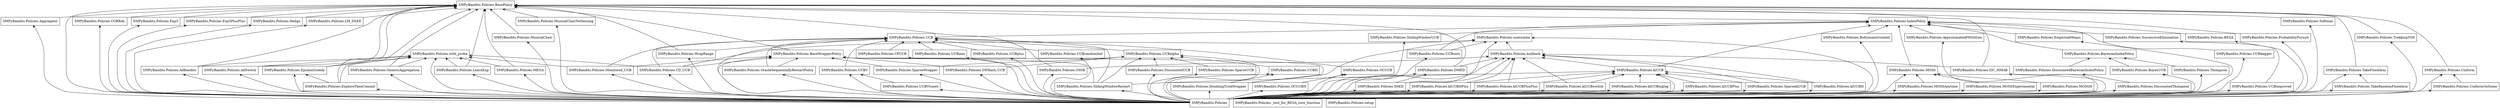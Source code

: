 digraph "packages_SMPyBandits.Policies" {
charset="utf-8"
rankdir=BT
"0" [label="SMPyBandits.Policies", shape="box"];
"1" [label="SMPyBandits.Policies.AdBandits", shape="box"];
"2" [label="SMPyBandits.Policies.AdSwitch", shape="box"];
"3" [label="SMPyBandits.Policies.Aggregator", shape="box"];
"4" [label="SMPyBandits.Policies.ApproximatedFHGittins", shape="box"];
"5" [label="SMPyBandits.Policies.BESA", shape="box"];
"6" [label="SMPyBandits.Policies.BasePolicy", shape="box"];
"7" [label="SMPyBandits.Policies.BaseWrapperPolicy", shape="box"];
"8" [label="SMPyBandits.Policies.BayesUCB", shape="box"];
"9" [label="SMPyBandits.Policies.BayesianIndexPolicy", shape="box"];
"10" [label="SMPyBandits.Policies.BoltzmannGumbel", shape="box"];
"11" [label="SMPyBandits.Policies.CD_UCB", shape="box"];
"12" [label="SMPyBandits.Policies.CORRAL", shape="box"];
"13" [label="SMPyBandits.Policies.CPUCB", shape="box"];
"14" [label="SMPyBandits.Policies.DMED", shape="box"];
"15" [label="SMPyBandits.Policies.DiscountedBayesianIndexPolicy", shape="box"];
"16" [label="SMPyBandits.Policies.DiscountedThompson", shape="box"];
"17" [label="SMPyBandits.Policies.DiscountedUCB", shape="box"];
"18" [label="SMPyBandits.Policies.DoublingTrickWrapper", shape="box"];
"19" [label="SMPyBandits.Policies.EmpiricalMeans", shape="box"];
"20" [label="SMPyBandits.Policies.EpsilonGreedy", shape="box"];
"21" [label="SMPyBandits.Policies.Exp3", shape="box"];
"22" [label="SMPyBandits.Policies.Exp3PlusPlus", shape="box"];
"23" [label="SMPyBandits.Policies.ExploreThenCommit", shape="box"];
"24" [label="SMPyBandits.Policies.GenericAggregation", shape="box"];
"25" [label="SMPyBandits.Policies.Hedge", shape="box"];
"26" [label="SMPyBandits.Policies.IMED", shape="box"];
"27" [label="SMPyBandits.Policies.IndexPolicy", shape="box"];
"28" [label="SMPyBandits.Policies.LM_DSEE", shape="box"];
"29" [label="SMPyBandits.Policies.LearnExp", shape="box"];
"30" [label="SMPyBandits.Policies.MEGA", shape="box"];
"31" [label="SMPyBandits.Policies.MOSS", shape="box"];
"32" [label="SMPyBandits.Policies.MOSSAnytime", shape="box"];
"33" [label="SMPyBandits.Policies.MOSSExperimental", shape="box"];
"34" [label="SMPyBandits.Policies.MOSSH", shape="box"];
"35" [label="SMPyBandits.Policies.Monitored_UCB", shape="box"];
"36" [label="SMPyBandits.Policies.MusicalChair", shape="box"];
"37" [label="SMPyBandits.Policies.MusicalChairNoSensing", shape="box"];
"38" [label="SMPyBandits.Policies.OCUCB", shape="box"];
"39" [label="SMPyBandits.Policies.OCUCBH", shape="box"];
"40" [label="SMPyBandits.Policies.OSSB", shape="box"];
"41" [label="SMPyBandits.Policies.OracleSequentiallyRestartPolicy", shape="box"];
"42" [label="SMPyBandits.Policies.ProbabilityPursuit", shape="box"];
"43" [label="SMPyBandits.Policies.SIC_MMAB", shape="box"];
"44" [label="SMPyBandits.Policies.SWHash_UCB", shape="box"];
"45" [label="SMPyBandits.Policies.SlidingWindowRestart", shape="box"];
"46" [label="SMPyBandits.Policies.SlidingWindowUCB", shape="box"];
"47" [label="SMPyBandits.Policies.Softmax", shape="box"];
"48" [label="SMPyBandits.Policies.SparseUCB", shape="box"];
"49" [label="SMPyBandits.Policies.SparseWrapper", shape="box"];
"50" [label="SMPyBandits.Policies.SparseklUCB", shape="box"];
"51" [label="SMPyBandits.Policies.SuccessiveElimination", shape="box"];
"52" [label="SMPyBandits.Policies.TakeFixedArm", shape="box"];
"53" [label="SMPyBandits.Policies.TakeRandomFixedArm", shape="box"];
"54" [label="SMPyBandits.Policies.Thompson", shape="box"];
"55" [label="SMPyBandits.Policies.TrekkingTSN", shape="box"];
"56" [label="SMPyBandits.Policies.UCB", shape="box"];
"57" [label="SMPyBandits.Policies.UCBH", shape="box"];
"58" [label="SMPyBandits.Policies.UCBV", shape="box"];
"59" [label="SMPyBandits.Policies.UCBVtuned", shape="box"];
"60" [label="SMPyBandits.Policies.UCBalpha", shape="box"];
"61" [label="SMPyBandits.Policies.UCBdagger", shape="box"];
"62" [label="SMPyBandits.Policies.UCBimproved", shape="box"];
"63" [label="SMPyBandits.Policies.UCBmin", shape="box"];
"64" [label="SMPyBandits.Policies.UCBoost", shape="box"];
"65" [label="SMPyBandits.Policies.UCBplus", shape="box"];
"66" [label="SMPyBandits.Policies.UCBrandomInit", shape="box"];
"67" [label="SMPyBandits.Policies.Uniform", shape="box"];
"68" [label="SMPyBandits.Policies.UniformOnSome", shape="box"];
"69" [label="SMPyBandits.Policies.WrapRange", shape="box"];
"70" [label="SMPyBandits.Policies._test_for_BESA_core_function", shape="box"];
"71" [label="SMPyBandits.Policies.klUCB", shape="box"];
"72" [label="SMPyBandits.Policies.klUCBH", shape="box"];
"73" [label="SMPyBandits.Policies.klUCBHPlus", shape="box"];
"74" [label="SMPyBandits.Policies.klUCBPlus", shape="box"];
"75" [label="SMPyBandits.Policies.klUCBPlusPlus", shape="box"];
"76" [label="SMPyBandits.Policies.klUCBloglog", shape="box"];
"77" [label="SMPyBandits.Policies.klUCBswitch", shape="box"];
"78" [label="SMPyBandits.Policies.kullback", shape="box"];
"79" [label="SMPyBandits.Policies.setup", shape="box"];
"80" [label="SMPyBandits.Policies.usenumba", shape="box"];
"81" [label="SMPyBandits.Policies.with_proba", shape="box"];
"0" -> "1" [arrowhead="open", arrowtail="none"];
"0" -> "2" [arrowhead="open", arrowtail="none"];
"0" -> "3" [arrowhead="open", arrowtail="none"];
"0" -> "4" [arrowhead="open", arrowtail="none"];
"0" -> "5" [arrowhead="open", arrowtail="none"];
"0" -> "6" [arrowhead="open", arrowtail="none"];
"0" -> "7" [arrowhead="open", arrowtail="none"];
"0" -> "8" [arrowhead="open", arrowtail="none"];
"0" -> "10" [arrowhead="open", arrowtail="none"];
"0" -> "11" [arrowhead="open", arrowtail="none"];
"0" -> "12" [arrowhead="open", arrowtail="none"];
"0" -> "13" [arrowhead="open", arrowtail="none"];
"0" -> "14" [arrowhead="open", arrowtail="none"];
"0" -> "16" [arrowhead="open", arrowtail="none"];
"0" -> "17" [arrowhead="open", arrowtail="none"];
"0" -> "18" [arrowhead="open", arrowtail="none"];
"0" -> "19" [arrowhead="open", arrowtail="none"];
"0" -> "20" [arrowhead="open", arrowtail="none"];
"0" -> "21" [arrowhead="open", arrowtail="none"];
"0" -> "22" [arrowhead="open", arrowtail="none"];
"0" -> "23" [arrowhead="open", arrowtail="none"];
"0" -> "24" [arrowhead="open", arrowtail="none"];
"0" -> "25" [arrowhead="open", arrowtail="none"];
"0" -> "26" [arrowhead="open", arrowtail="none"];
"0" -> "28" [arrowhead="open", arrowtail="none"];
"0" -> "29" [arrowhead="open", arrowtail="none"];
"0" -> "30" [arrowhead="open", arrowtail="none"];
"0" -> "31" [arrowhead="open", arrowtail="none"];
"0" -> "32" [arrowhead="open", arrowtail="none"];
"0" -> "33" [arrowhead="open", arrowtail="none"];
"0" -> "34" [arrowhead="open", arrowtail="none"];
"0" -> "35" [arrowhead="open", arrowtail="none"];
"0" -> "36" [arrowhead="open", arrowtail="none"];
"0" -> "37" [arrowhead="open", arrowtail="none"];
"0" -> "38" [arrowhead="open", arrowtail="none"];
"0" -> "39" [arrowhead="open", arrowtail="none"];
"0" -> "40" [arrowhead="open", arrowtail="none"];
"0" -> "41" [arrowhead="open", arrowtail="none"];
"0" -> "42" [arrowhead="open", arrowtail="none"];
"0" -> "43" [arrowhead="open", arrowtail="none"];
"0" -> "44" [arrowhead="open", arrowtail="none"];
"0" -> "45" [arrowhead="open", arrowtail="none"];
"0" -> "46" [arrowhead="open", arrowtail="none"];
"0" -> "47" [arrowhead="open", arrowtail="none"];
"0" -> "48" [arrowhead="open", arrowtail="none"];
"0" -> "49" [arrowhead="open", arrowtail="none"];
"0" -> "50" [arrowhead="open", arrowtail="none"];
"0" -> "52" [arrowhead="open", arrowtail="none"];
"0" -> "53" [arrowhead="open", arrowtail="none"];
"0" -> "54" [arrowhead="open", arrowtail="none"];
"0" -> "55" [arrowhead="open", arrowtail="none"];
"0" -> "56" [arrowhead="open", arrowtail="none"];
"0" -> "57" [arrowhead="open", arrowtail="none"];
"0" -> "58" [arrowhead="open", arrowtail="none"];
"0" -> "59" [arrowhead="open", arrowtail="none"];
"0" -> "60" [arrowhead="open", arrowtail="none"];
"0" -> "61" [arrowhead="open", arrowtail="none"];
"0" -> "62" [arrowhead="open", arrowtail="none"];
"0" -> "63" [arrowhead="open", arrowtail="none"];
"0" -> "64" [arrowhead="open", arrowtail="none"];
"0" -> "65" [arrowhead="open", arrowtail="none"];
"0" -> "66" [arrowhead="open", arrowtail="none"];
"0" -> "67" [arrowhead="open", arrowtail="none"];
"0" -> "68" [arrowhead="open", arrowtail="none"];
"0" -> "69" [arrowhead="open", arrowtail="none"];
"0" -> "71" [arrowhead="open", arrowtail="none"];
"0" -> "72" [arrowhead="open", arrowtail="none"];
"0" -> "73" [arrowhead="open", arrowtail="none"];
"0" -> "74" [arrowhead="open", arrowtail="none"];
"0" -> "75" [arrowhead="open", arrowtail="none"];
"0" -> "76" [arrowhead="open", arrowtail="none"];
"0" -> "77" [arrowhead="open", arrowtail="none"];
"0" -> "78" [arrowhead="open", arrowtail="none"];
"0" -> "80" [arrowhead="open", arrowtail="none"];
"0" -> "81" [arrowhead="open", arrowtail="none"];
"1" -> "6" [arrowhead="open", arrowtail="none"];
"1" -> "81" [arrowhead="open", arrowtail="none"];
"2" -> "6" [arrowhead="open", arrowtail="none"];
"2" -> "81" [arrowhead="open", arrowtail="none"];
"3" -> "6" [arrowhead="open", arrowtail="none"];
"4" -> "27" [arrowhead="open", arrowtail="none"];
"5" -> "27" [arrowhead="open", arrowtail="none"];
"7" -> "6" [arrowhead="open", arrowtail="none"];
"8" -> "9" [arrowhead="open", arrowtail="none"];
"9" -> "27" [arrowhead="open", arrowtail="none"];
"10" -> "27" [arrowhead="open", arrowtail="none"];
"11" -> "7" [arrowhead="open", arrowtail="none"];
"11" -> "56" [arrowhead="open", arrowtail="none"];
"11" -> "80" [arrowhead="open", arrowtail="none"];
"11" -> "81" [arrowhead="open", arrowtail="none"];
"12" -> "6" [arrowhead="open", arrowtail="none"];
"13" -> "56" [arrowhead="open", arrowtail="none"];
"14" -> "6" [arrowhead="open", arrowtail="none"];
"14" -> "78" [arrowhead="open", arrowtail="none"];
"15" -> "9" [arrowhead="open", arrowtail="none"];
"16" -> "15" [arrowhead="open", arrowtail="none"];
"17" -> "60" [arrowhead="open", arrowtail="none"];
"18" -> "7" [arrowhead="open", arrowtail="none"];
"18" -> "57" [arrowhead="open", arrowtail="none"];
"18" -> "80" [arrowhead="open", arrowtail="none"];
"19" -> "27" [arrowhead="open", arrowtail="none"];
"20" -> "6" [arrowhead="open", arrowtail="none"];
"20" -> "81" [arrowhead="open", arrowtail="none"];
"21" -> "6" [arrowhead="open", arrowtail="none"];
"22" -> "6" [arrowhead="open", arrowtail="none"];
"23" -> "6" [arrowhead="open", arrowtail="none"];
"23" -> "20" [arrowhead="open", arrowtail="none"];
"23" -> "81" [arrowhead="open", arrowtail="none"];
"24" -> "6" [arrowhead="open", arrowtail="none"];
"24" -> "81" [arrowhead="open", arrowtail="none"];
"25" -> "6" [arrowhead="open", arrowtail="none"];
"26" -> "14" [arrowhead="open", arrowtail="none"];
"26" -> "78" [arrowhead="open", arrowtail="none"];
"26" -> "80" [arrowhead="open", arrowtail="none"];
"27" -> "6" [arrowhead="open", arrowtail="none"];
"28" -> "6" [arrowhead="open", arrowtail="none"];
"29" -> "6" [arrowhead="open", arrowtail="none"];
"29" -> "81" [arrowhead="open", arrowtail="none"];
"30" -> "6" [arrowhead="open", arrowtail="none"];
"30" -> "81" [arrowhead="open", arrowtail="none"];
"31" -> "27" [arrowhead="open", arrowtail="none"];
"32" -> "31" [arrowhead="open", arrowtail="none"];
"33" -> "31" [arrowhead="open", arrowtail="none"];
"34" -> "31" [arrowhead="open", arrowtail="none"];
"35" -> "7" [arrowhead="open", arrowtail="none"];
"35" -> "56" [arrowhead="open", arrowtail="none"];
"35" -> "81" [arrowhead="open", arrowtail="none"];
"36" -> "6" [arrowhead="open", arrowtail="none"];
"37" -> "6" [arrowhead="open", arrowtail="none"];
"38" -> "56" [arrowhead="open", arrowtail="none"];
"39" -> "38" [arrowhead="open", arrowtail="none"];
"40" -> "6" [arrowhead="open", arrowtail="none"];
"40" -> "78" [arrowhead="open", arrowtail="none"];
"41" -> "7" [arrowhead="open", arrowtail="none"];
"41" -> "56" [arrowhead="open", arrowtail="none"];
"42" -> "6" [arrowhead="open", arrowtail="none"];
"43" -> "6" [arrowhead="open", arrowtail="none"];
"43" -> "78" [arrowhead="open", arrowtail="none"];
"44" -> "7" [arrowhead="open", arrowtail="none"];
"44" -> "60" [arrowhead="open", arrowtail="none"];
"45" -> "7" [arrowhead="open", arrowtail="none"];
"45" -> "56" [arrowhead="open", arrowtail="none"];
"45" -> "60" [arrowhead="open", arrowtail="none"];
"45" -> "71" [arrowhead="open", arrowtail="none"];
"46" -> "27" [arrowhead="open", arrowtail="none"];
"47" -> "6" [arrowhead="open", arrowtail="none"];
"48" -> "60" [arrowhead="open", arrowtail="none"];
"49" -> "7" [arrowhead="open", arrowtail="none"];
"49" -> "60" [arrowhead="open", arrowtail="none"];
"50" -> "71" [arrowhead="open", arrowtail="none"];
"50" -> "78" [arrowhead="open", arrowtail="none"];
"51" -> "27" [arrowhead="open", arrowtail="none"];
"52" -> "6" [arrowhead="open", arrowtail="none"];
"53" -> "52" [arrowhead="open", arrowtail="none"];
"54" -> "9" [arrowhead="open", arrowtail="none"];
"55" -> "6" [arrowhead="open", arrowtail="none"];
"56" -> "27" [arrowhead="open", arrowtail="none"];
"57" -> "60" [arrowhead="open", arrowtail="none"];
"58" -> "56" [arrowhead="open", arrowtail="none"];
"59" -> "58" [arrowhead="open", arrowtail="none"];
"60" -> "56" [arrowhead="open", arrowtail="none"];
"61" -> "27" [arrowhead="open", arrowtail="none"];
"62" -> "51" [arrowhead="open", arrowtail="none"];
"63" -> "56" [arrowhead="open", arrowtail="none"];
"64" -> "27" [arrowhead="open", arrowtail="none"];
"64" -> "80" [arrowhead="open", arrowtail="none"];
"65" -> "56" [arrowhead="open", arrowtail="none"];
"66" -> "56" [arrowhead="open", arrowtail="none"];
"67" -> "6" [arrowhead="open", arrowtail="none"];
"68" -> "67" [arrowhead="open", arrowtail="none"];
"69" -> "6" [arrowhead="open", arrowtail="none"];
"69" -> "56" [arrowhead="open", arrowtail="none"];
"71" -> "27" [arrowhead="open", arrowtail="none"];
"71" -> "78" [arrowhead="open", arrowtail="none"];
"72" -> "71" [arrowhead="open", arrowtail="none"];
"72" -> "78" [arrowhead="open", arrowtail="none"];
"73" -> "71" [arrowhead="open", arrowtail="none"];
"73" -> "78" [arrowhead="open", arrowtail="none"];
"74" -> "71" [arrowhead="open", arrowtail="none"];
"75" -> "71" [arrowhead="open", arrowtail="none"];
"75" -> "78" [arrowhead="open", arrowtail="none"];
"76" -> "71" [arrowhead="open", arrowtail="none"];
"77" -> "71" [arrowhead="open", arrowtail="none"];
"77" -> "78" [arrowhead="open", arrowtail="none"];
"78" -> "80" [arrowhead="open", arrowtail="none"];
}
